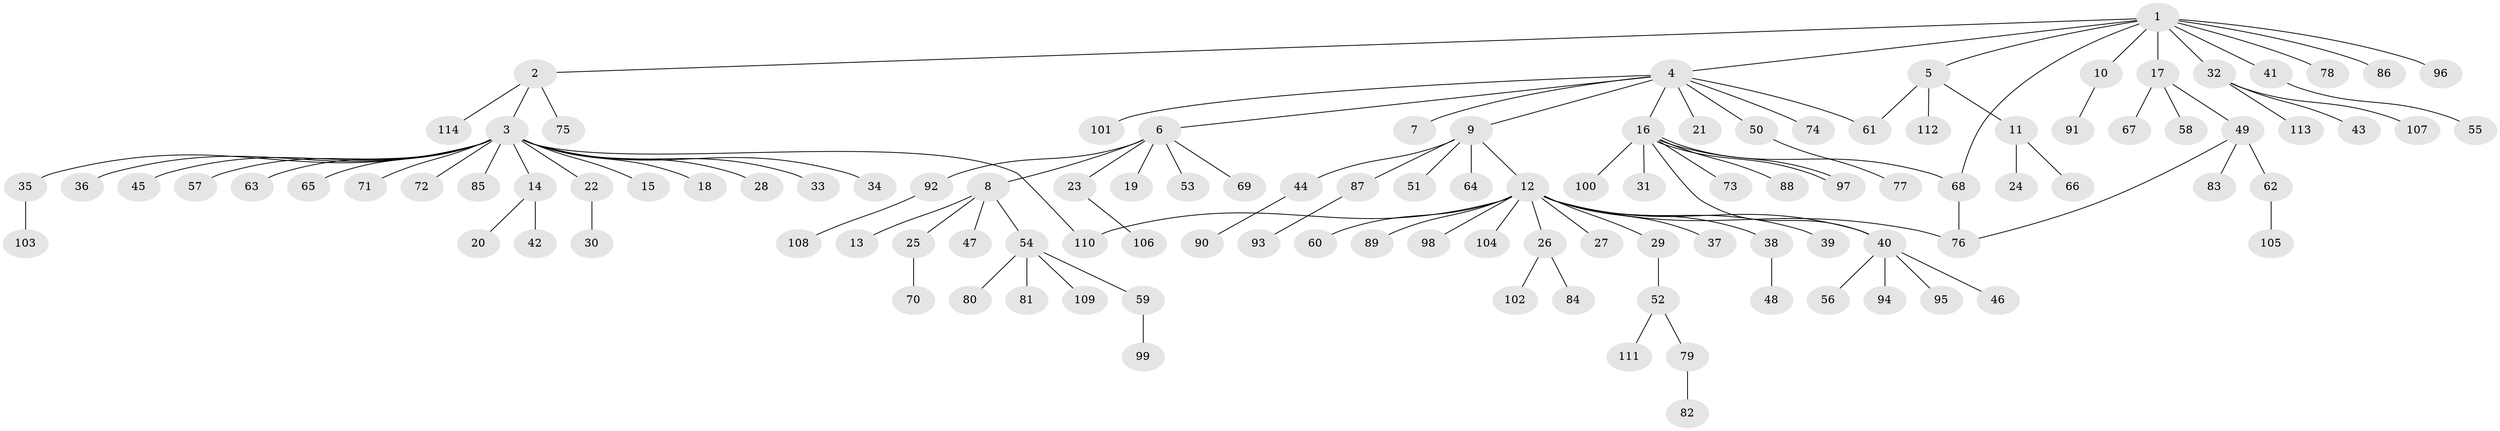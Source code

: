 // coarse degree distribution, {1: 0.8070175438596491, 14: 0.017543859649122806, 21: 0.017543859649122806, 12: 0.017543859649122806, 6: 0.017543859649122806, 2: 0.08771929824561403, 5: 0.017543859649122806, 4: 0.017543859649122806}
// Generated by graph-tools (version 1.1) at 2025/50/03/04/25 21:50:43]
// undirected, 114 vertices, 120 edges
graph export_dot {
graph [start="1"]
  node [color=gray90,style=filled];
  1;
  2;
  3;
  4;
  5;
  6;
  7;
  8;
  9;
  10;
  11;
  12;
  13;
  14;
  15;
  16;
  17;
  18;
  19;
  20;
  21;
  22;
  23;
  24;
  25;
  26;
  27;
  28;
  29;
  30;
  31;
  32;
  33;
  34;
  35;
  36;
  37;
  38;
  39;
  40;
  41;
  42;
  43;
  44;
  45;
  46;
  47;
  48;
  49;
  50;
  51;
  52;
  53;
  54;
  55;
  56;
  57;
  58;
  59;
  60;
  61;
  62;
  63;
  64;
  65;
  66;
  67;
  68;
  69;
  70;
  71;
  72;
  73;
  74;
  75;
  76;
  77;
  78;
  79;
  80;
  81;
  82;
  83;
  84;
  85;
  86;
  87;
  88;
  89;
  90;
  91;
  92;
  93;
  94;
  95;
  96;
  97;
  98;
  99;
  100;
  101;
  102;
  103;
  104;
  105;
  106;
  107;
  108;
  109;
  110;
  111;
  112;
  113;
  114;
  1 -- 2;
  1 -- 4;
  1 -- 5;
  1 -- 10;
  1 -- 17;
  1 -- 32;
  1 -- 41;
  1 -- 68;
  1 -- 78;
  1 -- 86;
  1 -- 96;
  2 -- 3;
  2 -- 75;
  2 -- 114;
  3 -- 14;
  3 -- 15;
  3 -- 18;
  3 -- 22;
  3 -- 28;
  3 -- 33;
  3 -- 34;
  3 -- 35;
  3 -- 36;
  3 -- 45;
  3 -- 57;
  3 -- 63;
  3 -- 65;
  3 -- 71;
  3 -- 72;
  3 -- 85;
  3 -- 110;
  4 -- 6;
  4 -- 7;
  4 -- 9;
  4 -- 16;
  4 -- 21;
  4 -- 50;
  4 -- 61;
  4 -- 74;
  4 -- 101;
  5 -- 11;
  5 -- 61;
  5 -- 112;
  6 -- 8;
  6 -- 19;
  6 -- 23;
  6 -- 53;
  6 -- 69;
  6 -- 92;
  8 -- 13;
  8 -- 25;
  8 -- 47;
  8 -- 54;
  9 -- 12;
  9 -- 44;
  9 -- 51;
  9 -- 64;
  9 -- 87;
  10 -- 91;
  11 -- 24;
  11 -- 66;
  12 -- 26;
  12 -- 27;
  12 -- 29;
  12 -- 37;
  12 -- 38;
  12 -- 39;
  12 -- 40;
  12 -- 60;
  12 -- 76;
  12 -- 89;
  12 -- 98;
  12 -- 104;
  12 -- 110;
  14 -- 20;
  14 -- 42;
  16 -- 31;
  16 -- 40;
  16 -- 68;
  16 -- 73;
  16 -- 88;
  16 -- 97;
  16 -- 97;
  16 -- 100;
  17 -- 49;
  17 -- 58;
  17 -- 67;
  22 -- 30;
  23 -- 106;
  25 -- 70;
  26 -- 84;
  26 -- 102;
  29 -- 52;
  32 -- 43;
  32 -- 107;
  32 -- 113;
  35 -- 103;
  38 -- 48;
  40 -- 46;
  40 -- 56;
  40 -- 94;
  40 -- 95;
  41 -- 55;
  44 -- 90;
  49 -- 62;
  49 -- 76;
  49 -- 83;
  50 -- 77;
  52 -- 79;
  52 -- 111;
  54 -- 59;
  54 -- 80;
  54 -- 81;
  54 -- 109;
  59 -- 99;
  62 -- 105;
  68 -- 76;
  79 -- 82;
  87 -- 93;
  92 -- 108;
}

